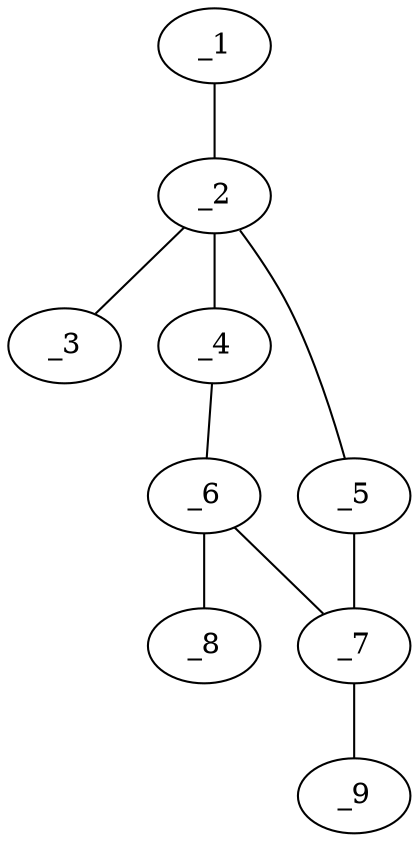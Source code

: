 graph molid160588 {
	_1	 [charge=0,
		chem=2,
		symbol="O  ",
		x="2.5",
		y="1.5784"];
	_2	 [charge=0,
		chem=5,
		symbol="S  ",
		x="3.0878",
		y="0.7694"];
	_1 -- _2	 [valence=2];
	_3	 [charge=0,
		chem=2,
		symbol="O  ",
		x="3.6756",
		y="1.5784"];
	_2 -- _3	 [valence=2];
	_4	 [charge=0,
		chem=1,
		symbol="C  ",
		x="2.2788",
		y="0.1816"];
	_2 -- _4	 [valence=1];
	_5	 [charge=0,
		chem=1,
		symbol="C  ",
		x="3.8968",
		y="0.1816"];
	_2 -- _5	 [valence=1];
	_6	 [charge=0,
		chem=1,
		symbol="C  ",
		x="2.5878",
		y="-0.7694"];
	_4 -- _6	 [valence=1];
	_7	 [charge=0,
		chem=1,
		symbol="C  ",
		x="3.5878",
		y="-0.7694"];
	_5 -- _7	 [valence=1];
	_6 -- _7	 [valence=1];
	_8	 [charge=0,
		chem=4,
		symbol="N  ",
		x=2,
		y="-1.5784"];
	_6 -- _8	 [valence=1];
	_9	 [charge=0,
		chem=2,
		symbol="O  ",
		x="4.1756",
		y="-1.5784"];
	_7 -- _9	 [valence=1];
}
